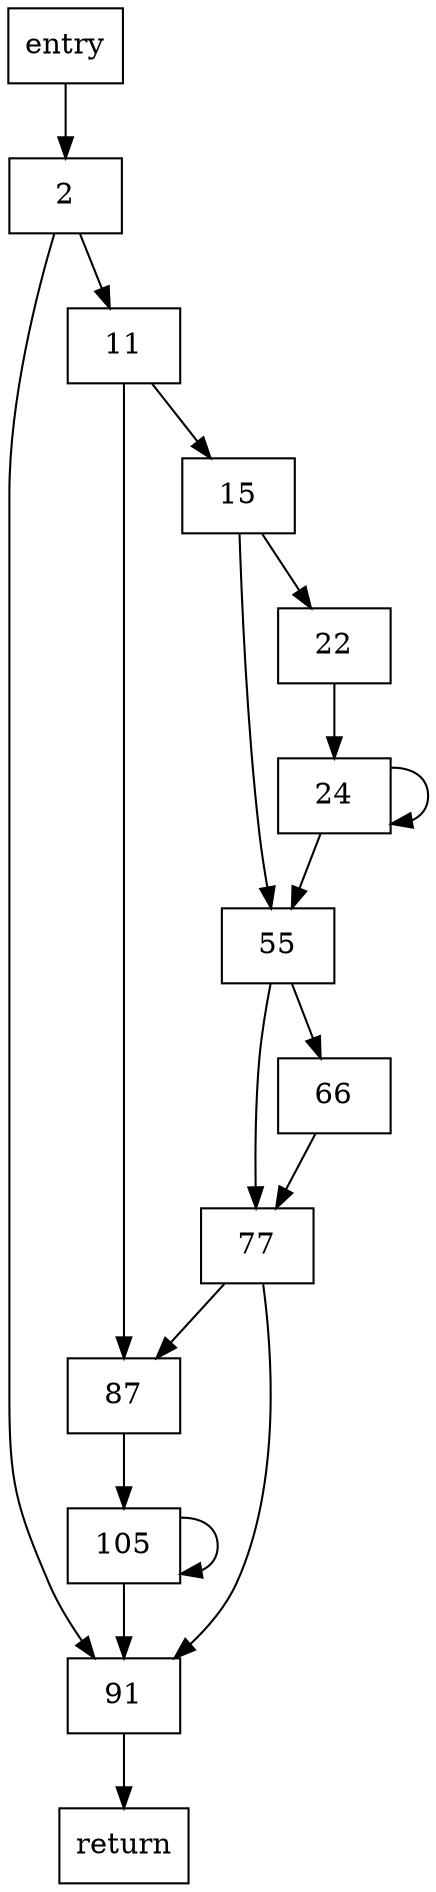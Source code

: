 digraph ControlFlowGraph {
  node [shape=box];
  "entry" -> "2"
  "2" -> "91"
  "2" -> "11"
  "11" -> "87"
  "11" -> "15"
  "15" -> "55"
  "15" -> "22"
  "22" -> "24"
  "24" -> "24"
  "24" -> "55"
  "55" -> "77"
  "55" -> "66"
  "66" -> "77"
  "77" -> "87"
  "77" -> "91"
  "87" -> "105"
  "105" -> "105"
  "105" -> "91"
  "91" -> "return"
}